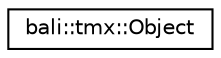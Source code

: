 digraph "Graphical Class Hierarchy"
{
  edge [fontname="Helvetica",fontsize="10",labelfontname="Helvetica",labelfontsize="10"];
  node [fontname="Helvetica",fontsize="10",shape=record];
  rankdir="LR";
  Node1 [label="bali::tmx::Object",height=0.2,width=0.4,color="black", fillcolor="white", style="filled",URL="$classbali_1_1tmx_1_1_object.html"];
}
